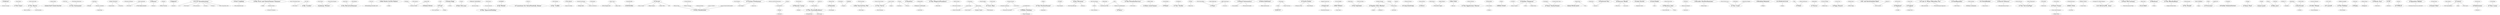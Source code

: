 strict graph "" {
	1003	 [fontsize=25,
		height=0.3888888888888889,
		label="b'Infernal'",
		level=2,
		played=1342071.0,
		pos="-14603.98,7277.03",
		weight=147992,
		width=1.1666666666666667];
	910	 [fontsize=15,
		height=0.2361111111111111,
		label="b'Groove Coverage'",
		level=4,
		played=3840022.0,
		pos="-19086.09,10608.86",
		weight=249442,
		width=1.6111111111111112];
	1003 -- 910	 [weight=1.0];
	1012	 [fontsize=15,
		height=0.2361111111111111,
		label="b'Isaac Hayes'",
		level=4,
		played=1547162.0,
		pos="-6359.26,33470.79",
		weight=272216,
		width=1.125];
	2200	 [fontsize=25,
		height=0.3888888888888889,
		label="b\"The O'Jays\"",
		level=2,
		played=653810.0,
		pos="-7789.69,38282.42",
		weight=143905,
		width=1.75];
	1012 -- 2200	 [weight=1.0];
	2144	 [fontsize=15,
		height=0.2361111111111111,
		label="b'The Get\\nUp Kids'",
		level=4,
		played=7138770.0,
		pos="-14395.86,-17544.58",
		weight=281990,
		width=1.625];
	2050	 [fontsize=30,
		height=0.4722222222222222,
		label="b'The Ataris'",
		level=1,
		played=7585380.0,
		pos="-15724.21,-14031.52",
		weight=402386,
		width=1.9027777777777777];
	2144 -- 2050	 [weight=1.0];
	1124	 [fontsize=15,
		height=0.2361111111111111,
		label="b'Joshua Radin'",
		level=4,
		played=5373665.0,
		pos="-18885.80,36191.18",
		weight=254988,
		width=1.25];
	1117	 [fontsize=25,
		height=0.3888888888888889,
		label="b'Jos\xc3\xa9 Gonz\xc3\xa1lez'",
		level=2,
		played=13893748.0,
		pos="25101.63,14926.32",
		weight=545027,
		width=2.3055555555555554];
	1124 -- 1117	 [weight=1.0];
	2283	 [fontsize=15,
		height=0.2361111111111111,
		label="b'The View'",
		level=4,
		played=3862450.0,
		pos="-15355.28,29618.54",
		weight=281743,
		width=0.8472222222222222];
	2052	 [fontsize=30,
		height=0.4722222222222222,
		label="b'The Automatic'",
		level=1,
		played=2923669.0,
		pos="-14874.18,45403.28",
		weight=247640,
		width=2.6944444444444446];
	2283 -- 2052	 [weight=1.0];
	1147	 [fontsize=15,
		height=0.2361111111111111,
		label="b'Kaki King'",
		level=4,
		played=2628605.0,
		pos="19467.53,-16773.39",
		weight=105886,
		width=0.8611111111111112];
	1432	 [fontsize=20,
		height=0.3194444444444444,
		label="b'Mirah'",
		level=3,
		played=6715136.0,
		pos="-16839.17,37237.32",
		weight=308944,
		width=0.7083333333333334];
	1147 -- 1432	 [weight=1.0];
	1750	 [fontsize=15,
		height=0.2361111111111111,
		label="b'Rodrigo y\\nGabriela'",
		level=4,
		played=2357833.0,
		pos="14247.39,8792.93",
		weight=133313,
		width=1.8194444444444444];
	1147 -- 1750	 [weight=1.0];
	69	 [fontsize=20,
		height=0.3194444444444444,
		label="b'Alexi Murdoch'",
		level=3,
		played=1701522.0,
		pos="-7848.68,43500.34",
		weight=180196,
		width=1.7638888888888888];
	1119	 [fontsize=15,
		height=0.2361111111111111,
		label="b'Joseph Arthur'",
		level=4,
		played=2779349.0,
		pos="-10818.54,40475.61",
		weight=257913,
		width=1.2638888888888888];
	69 -- 1119	 [weight=1.0];
	486	 [fontsize=15,
		height=0.2361111111111111,
		label="b'Colin Hay'",
		level=4,
		played=2724866.0,
		pos="-7967.88,44792.57",
		weight=264563,
		width=0.8888888888888888];
	69 -- 486	 [weight=1.0];
	813	 [fontsize=15,
		height=0.2361111111111111,
		label="b'Fountains of\\nWayne'",
		level=4,
		played=3992689.0,
		pos="4458.84,42144.80",
		weight=260486,
		width=1.9305555555555556];
	2214	 [fontsize=15,
		height=0.2361111111111111,
		label="b'The Posies'",
		level=4,
		played=831095.0,
		pos="4169.35,42836.07",
		weight=116083,
		width=1.0277777777777777];
	813 -- 2214	 [weight=1.0];
	1169	 [fontsize=30,
		height=0.4722222222222222,
		label="b'Keane'",
		level=1,
		played=25603025.0,
		pos="-4473.56,-4440.67",
		weight=1088831,
		width=1.2083333333333333];
	715	 [fontsize=15,
		height=0.2361111111111111,
		label="b'Embrace'",
		level=4,
		played=3009642.0,
		pos="-16437.74,42230.32",
		weight=296064,
		width=0.8194444444444444];
	1169 -- 715	 [weight=1.0];
	1426	 [fontsize=15,
		height=0.2361111111111111,
		label="b'Ministry'",
		level=4,
		played=5165925.0,
		pos="3226.80,4620.25",
		weight=252802,
		width=0.7083333333333334];
	776	 [fontsize=20,
		height=0.3194444444444444,
		label="b'Fear Factory'",
		level=3,
		played=9239296.0,
		pos="3292.61,4359.91",
		weight=307880,
		width=1.5833333333333333];
	1426 -- 776	 [weight=1.0];
	144	 [fontsize=25,
		height=0.3888888888888889,
		label="b'Apparat'",
		level=2,
		played=3757399.0,
		pos="26230.27,-1729.29",
		weight=158464,
		width=1.2222222222222223];
	187	 [fontsize=15,
		height=0.2361111111111111,
		label="b'Autechre'",
		level=4,
		played=6291897.0,
		pos="26164.48,-1193.65",
		weight=269071,
		width=0.8194444444444444];
	144 -- 187	 [weight=1.0];
	1237	 [fontsize=30,
		height=0.4722222222222222,
		label="b'LCD Soundsystem'",
		level=1,
		played=11303797.0,
		pos="11926.21,23978.75",
		weight=622881,
		width=3.486111111111111];
	6	 [fontsize=15,
		height=0.2361111111111111,
		label="b'!!!'",
		level=4,
		played=4573507.0,
		pos="16701.11,28632.08",
		weight=291033,
		width=0.16666666666666666];
	1237 -- 6	 [weight=1.0];
	2216	 [fontsize=15,
		height=0.2361111111111111,
		label="b'The Presets'",
		level=4,
		played=4548277.0,
		pos="12907.90,26257.12",
		weight=259093,
		width=1.1111111111111112];
	1237 -- 2216	 [weight=1.0];
	2053	 [fontsize=15,
		height=0.2361111111111111,
		label="b'The Avalanches'",
		level=4,
		played=3985759.0,
		pos="5298.07,21106.69",
		weight=239969,
		width=1.4583333333333333];
	1237 -- 2053	 [weight=1.0];
	1913	 [fontsize=15,
		height=0.2361111111111111,
		label="b'Soulwax'",
		level=4,
		played=3730659.0,
		pos="10994.05,23611.10",
		weight=264237,
		width=0.7777777777777778];
	1237 -- 1913	 [weight=1.0];
	1698	 [fontsize=15,
		height=0.2361111111111111,
		label="b'Ratatat'",
		level=4,
		played=12112096.0,
		pos="9043.21,22247.77",
		weight=249946,
		width=0.6666666666666666];
	1237 -- 1698	 [weight=1.0];
	1519	 [fontsize=15,
		height=0.2361111111111111,
		label="b'New Young\\nPony Club'",
		level=4,
		played=3668651.0,
		pos="7275.63,20932.47",
		weight=288467,
		width=2.1527777777777777];
	1237 -- 1519	 [weight=1.0];
	1910	 [fontsize=25,
		height=0.3888888888888889,
		label="b'Soul Coughing'",
		level=2,
		played=2007567.0,
		pos="7332.03,-12826.90",
		weight=159918,
		width=2.2916666666666665];
	2297	 [fontsize=15,
		height=0.2361111111111111,
		label="b'They Might\\nBe Giants'",
		level=4,
		played=10822271.0,
		pos="18801.49,-12413.89",
		weight=287375,
		width=2.0833333333333335];
	1910 -- 2297	 [weight=1.0];
	1383	 [fontsize=30,
		height=0.4722222222222222,
		label="b'Me First and the\\nGimme Gimmes'",
		level=1,
		played=5712365.0,
		pos="18216.34,-26815.61",
		weight=228395,
		width=6.375];
	1479	 [fontsize=15,
		height=0.2361111111111111,
		label="b'MxPx'",
		level=4,
		played=5860046.0,
		pos="-22238.60,-14084.02",
		weight=284328,
		width=0.5138888888888888];
	1383 -- 1479	 [weight=1.0];
	1722	 [fontsize=15,
		height=0.2361111111111111,
		label="b'Richard Cheese'",
		level=4,
		played=5310314.0,
		pos="17606.77,-26851.21",
		weight=214574,
		width=1.4722222222222223];
	1383 -- 1722	 [weight=1.0];
	1881	 [fontsize=15,
		height=0.2361111111111111,
		label="b'Sly & The\\nFamily Stone'",
		level=4,
		played=2770050.0,
		pos="-2974.78,35009.98",
		weight=290958,
		width=2.236111111111111];
	2190	 [fontsize=15,
		height=0.2361111111111111,
		label="b'The Meters'",
		level=4,
		played=1061146.0,
		pos="27353.02,-9912.61",
		weight=102157,
		width=1.0416666666666667];
	1881 -- 2190	 [weight=1.0];
	854	 [fontsize=15,
		height=0.2361111111111111,
		label="b'Gary Moore'",
		level=4,
		played=2816814.0,
		pos="38665.93,3253.79",
		weight=264699,
		width=1.0833333333333333];
	1104	 [fontsize=30,
		height=0.4722222222222222,
		label="b'Johnny Winter'",
		level=1,
		played=963992.0,
		pos="31696.74,-4958.82",
		weight=131056,
		width=2.6666666666666665];
	854 -- 1104	 [weight=1.0];
	194	 [fontsize=15,
		height=0.2361111111111111,
		label="b'Azure Ray'",
		level=4,
		played=4215008.0,
		pos="-13009.72,-23351.32",
		weight=247441,
		width=0.9583333333333334];
	186	 [fontsize=30,
		height=0.4722222222222222,
		label="b'Au Revoir\\nSimone'",
		level=1,
		played=3109331.0,
		pos="3079.57,45220.22",
		weight=192139,
		width=3.5972222222222223];
	194 -- 186	 [weight=1.0];
	919	 [fontsize=15,
		height=0.2361111111111111,
		label="b'Gus Gus'",
		level=4,
		played=1946834.0,
		pos="18075.59,-2513.17",
		weight=250162,
		width=0.8194444444444444];
	759	 [fontsize=20,
		height=0.3194444444444444,
		label="b'Everything but\\nthe Girl'",
		level=3,
		played=4469673.0,
		pos="18956.18,-15477.19",
		weight=444195,
		width=2.9027777777777777];
	919 -- 759	 [weight=1.0];
	2549	 [fontsize=25,
		height=0.3888888888888889,
		label="b'Bob Marley &\\nThe Wailers'",
		level=2,
		played=17213249.0,
		pos="-22574.13,16616.48",
		weight=633076,
		width=4.236111111111111];
	2587	 [fontsize=15,
		height=0.2361111111111111,
		label="b'UB40'",
		level=4,
		played=2773213.0,
		pos="-26127.01,16707.63",
		weight=288865,
		width=0.5138888888888888];
	2549 -- 2587	 [weight=1.0];
	2573	 [fontsize=15,
		height=0.2361111111111111,
		label="b'Madness'",
		level=4,
		played=3823985.0,
		pos="-13113.88,46498.25",
		weight=296853,
		width=0.8333333333333334];
	2560	 [fontsize=15,
		height=0.2361111111111111,
		label="b'Desmond Dekker'",
		level=4,
		played=1268899.0,
		pos="-14278.28,-20318.91",
		weight=146902,
		width=1.5833333333333333];
	2573 -- 2560	 [weight=1.0];
	482	 [fontsize=15,
		height=0.2361111111111111,
		label="b'Cold'",
		level=4,
		played=4750408.0,
		pos="2496.11,-17286.37",
		weight=240430,
		width=0.4305555555555556];
	831	 [fontsize=30,
		height=0.4722222222222222,
		label="b'Fuel'",
		level=1,
		played=4350176.0,
		pos="-2263.69,13077.64",
		weight=373212,
		width=0.8194444444444444];
	482 -- 831	 [weight=1.0];
	1890	 [fontsize=25,
		height=0.3888888888888889,
		label="b'Snoop Dogg'",
		level=2,
		played=10745966.0,
		pos="-10170.08,1588.38",
		weight=617991,
		width=1.9444444444444444];
	1549	 [fontsize=15,
		height=0.2361111111111111,
		label="b'N.W.A'",
		level=4,
		played=2799766.0,
		pos="-9255.23,-3476.16",
		weight=243288,
		width=0.5833333333333334];
	1890 -- 1549	 [weight=1.0];
	416	 [fontsize=15,
		height=0.2361111111111111,
		label="b'Cassie'",
		level=4,
		played=2594910.0,
		pos="-28720.03,19577.48",
		weight=251617,
		width=0.625];
	1157	 [fontsize=30,
		height=0.4722222222222222,
		label="b'Kat DeLuna'",
		level=1,
		played=1221421.0,
		pos="-8617.26,25711.35",
		weight=121602,
		width=2.2083333333333335];
	416 -- 1157	 [weight=1.0];
	946	 [fontsize=20,
		height=0.3194444444444444,
		label="b'Heaven Shall\\nBurn'",
		level=3,
		played=6148143.0,
		pos="-2770.18,8560.15",
		weight=110961,
		width=2.4722222222222223];
	167	 [fontsize=15,
		height=0.2361111111111111,
		label="b'As I\\nLay Dying'",
		level=4,
		played=15887338.0,
		pos="-1938.17,942.35",
		weight=276169,
		width=1.4305555555555556];
	946 -- 167	 [weight=1.0];
	2135	 [fontsize=15,
		height=0.2361111111111111,
		label="b'The Format'",
		level=4,
		played=8648534.0,
		pos="-10548.54,-19001.44",
		weight=271998,
		width=1.0555555555555556];
	478	 [fontsize=15,
		height=0.2361111111111111,
		label="b'Coconut Records'",
		level=4,
		played=2447319.0,
		pos="7619.99,34791.25",
		weight=115035,
		width=1.5833333333333333];
	2135 -- 478	 [weight=1.0];
	1468	 [fontsize=15,
		height=0.2361111111111111,
		label="b'MSTRKRFT'",
		level=4,
		played=3672060.0,
		pos="13141.39,31163.59",
		weight=259367,
		width=1.125];
	632	 [fontsize=30,
		height=0.4722222222222222,
		label="b'DJ Mehdi'",
		level=1,
		played=1004857.0,
		pos="27387.59,2931.86",
		weight=114930,
		width=1.7638888888888888];
	1468 -- 632	 [weight=1.0];
	2467	 [fontsize=15,
		height=0.2361111111111111,
		label="b'Xiu Xiu'",
		level=4,
		played=5322291.0,
		pos="12294.24,17891.71",
		weight=244767,
		width=0.6527777777777778];
	414	 [fontsize=30,
		height=0.4722222222222222,
		label="b'Casiotone for the\\nPainfully Alone'",
		level=1,
		played=2792342.0,
		pos="16144.45,19946.72",
		weight=110591,
		width=6.277777777777778];
	2467 -- 414	 [weight=1.0];
	2293	 [fontsize=15,
		height=0.2361111111111111,
		label="b'The Wombats'",
		level=4,
		played=6470982.0,
		pos="-12995.32,28182.21",
		weight=261401,
		width=1.2777777777777777];
	55	 [fontsize=30,
		height=0.4722222222222222,
		label="b'Air Traffic'",
		level=1,
		played=2410727.0,
		pos="-17667.97,46823.20",
		weight=200502,
		width=1.7916666666666667];
	2293 -- 55	 [weight=1.0];
	2044	 [fontsize=20,
		height=0.3194444444444444,
		label="b'The Almost'",
		level=3,
		played=2560203.0,
		pos="-13185.34,-16441.94",
		weight=103130,
		width=1.4166666666666667];
	156	 [fontsize=15,
		height=0.2361111111111111,
		label="b'Armor for\\nSleep'",
		level=4,
		played=7533952.0,
		pos="-8595.92,-15983.94",
		weight=281710,
		width=1.5416666666666667];
	2044 -- 156	 [weight=1.0];
	843	 [fontsize=15,
		height=0.2361111111111111,
		label="b'Gabriel &\\nDresden'",
		level=4,
		played=916016.0,
		pos="-23107.79,-1218.76",
		weight=105664,
		width=1.7916666666666667];
	573	 [fontsize=20,
		height=0.3194444444444444,
		label="b'Deep Dish'",
		level=3,
		played=2271362.0,
		pos="-23438.67,-1588.63",
		weight=275645,
		width=1.3055555555555556];
	843 -- 573	 [weight=1.0];
	155	 [fontsize=15,
		height=0.2361111111111111,
		label="b'Armin van\\nBuuren'",
		level=4,
		played=5470886.0,
		pos="-18115.54,-153.24",
		weight=272579,
		width=1.75];
	843 -- 155	 [weight=1.0];
	1625	 [fontsize=15,
		height=0.2361111111111111,
		label="b'Perry Como'",
		level=4,
		played=733498.0,
		pos="-26049.51,1152.41",
		weight=156087,
		width=1.0972222222222223];
	1500	 [fontsize=20,
		height=0.3194444444444444,
		label="b'Nat King\\nCole'",
		level=3,
		played=3875279.0,
		pos="-24560.62,-1264.95",
		weight=458108,
		width=1.875];
	1625 -- 1500	 [weight=1.0];
	270	 [fontsize=15,
		height=0.2361111111111111,
		label="b'Bing Crosby'",
		level=4,
		played=1567147.0,
		pos="-25486.60,-2157.09",
		weight=238683,
		width=1.1111111111111112];
	1625 -- 270	 [weight=1.0];
	661	 [fontsize=15,
		height=0.2361111111111111,
		label="b'Dr. John'",
		level=4,
		played=737441.0,
		pos="27385.07,-8354.20",
		weight=104737,
		width=0.7638888888888888];
	661 -- 2190	 [weight=1.0];
	1774	 [fontsize=30,
		height=0.4722222222222222,
		label="b'Ry Cooder'",
		level=1,
		played=1300561.0,
		pos="26863.24,-8750.05",
		weight=143658,
		width=2.0];
	661 -- 1774	 [weight=1.0];
	886	 [fontsize=15,
		height=0.2361111111111111,
		label="b'Gogol Bordello'",
		level=4,
		played=8023006.0,
		pos="1375.89,40742.74",
		weight=271704,
		width=1.3472222222222223];
	599	 [fontsize=25,
		height=0.3888888888888889,
		label="b'DeVotchKa'",
		level=2,
		played=3654284.0,
		pos="1417.05,41150.45",
		weight=163024,
		width=1.7638888888888888];
	886 -- 599	 [weight=1.0];
	442	 [fontsize=25,
		height=0.3888888888888889,
		label="b'Chicane'",
		level=2,
		played=3721047.0,
		pos="-22088.21,-3369.63",
		weight=332065,
		width=1.2777777777777777];
	783	 [fontsize=15,
		height=0.2361111111111111,
		label="b'Ferry Corsten'",
		level=4,
		played=3107844.0,
		pos="-15662.07,8089.27",
		weight=272258,
		width=1.25];
	442 -- 783	 [weight=1.0];
	284	 [fontsize=15,
		height=0.2361111111111111,
		label="b'Blank &\\nJones'",
		level=4,
		played=2777328.0,
		pos="-17362.25,8349.55",
		weight=262004,
		width=1.4166666666666667];
	442 -- 284	 [weight=1.0];
	1741	 [fontsize=15,
		height=0.2361111111111111,
		label="b'Robert Miles'",
		level=4,
		played=2198551.0,
		pos="-17196.45,9738.80",
		weight=266857,
		width=1.1527777777777777];
	442 -- 1741	 [weight=1.0];
	366	 [fontsize=15,
		height=0.2361111111111111,
		label="b'BT'",
		level=4,
		played=3606290.0,
		pos="-19917.00,-1813.35",
		weight=277601,
		width=0.2638888888888889];
	442 -- 366	 [weight=1.0];
	2500	 [fontsize=15,
		height=0.2361111111111111,
		label="b'Edvard Grieg'",
		level=4,
		played=1730386.0,
		pos="29998.82,-12312.13",
		weight=250961,
		width=1.2083333333333333];
	2502	 [fontsize=25,
		height=0.3888888888888889,
		label="b'Felix Mendelssohn'",
		level=2,
		played=1302263.0,
		pos="27529.55,-13546.69",
		weight=234010,
		width=2.9027777777777777];
	2500 -- 2502	 [weight=1.0];
	2362	 [fontsize=30,
		height=0.4722222222222222,
		label="b'Tristan Prettyman'",
		level=1,
		played=1504593.0,
		pos="-14202.50,-31517.19",
		weight=153970,
		width=3.2916666666666665];
	2288	 [fontsize=15,
		height=0.2361111111111111,
		label="b'The Weepies'",
		level=4,
		played=3994509.0,
		pos="-17951.41,36354.23",
		weight=220100,
		width=1.2083333333333333];
	2362 -- 2288	 [weight=1.0];
	104	 [fontsize=15,
		height=0.2361111111111111,
		label="b'Amos Lee'",
		level=4,
		played=3590408.0,
		pos="-22238.02,31985.87",
		weight=276612,
		width=0.9305555555555556];
	2362 -- 104	 [weight=1.0];
	2019	 [fontsize=15,
		height=0.2361111111111111,
		label="b'Ted Leo and\\nThe Pharmacists'",
		level=4,
		played=5839378.0,
		pos="13339.58,40163.34",
		weight=277046,
		width=2.8194444444444446];
	1677	 [fontsize=15,
		height=0.2361111111111111,
		label="b'Q and\\nNot U'",
		level=4,
		played=2286159.0,
		pos="16891.03,38118.37",
		weight=112957,
		width=1.25];
	2019 -- 1677	 [weight=1.0];
	2341	 [fontsize=15,
		height=0.2361111111111111,
		label="b'Toni Braxton'",
		level=4,
		played=2100406.0,
		pos="-17144.04,24213.41",
		weight=289811,
		width=1.1388888888888888];
	1340	 [fontsize=30,
		height=0.4722222222222222,
		label="b'Mariah Carey'",
		level=1,
		played=14393163.0,
		pos="-9913.66,24711.82",
		weight=720333,
		width=2.513888888888889];
	2341 -- 1340	 [weight=1.0];
	785	 [fontsize=15,
		height=0.2361111111111111,
		label="b'Fila Brazillia'",
		level=4,
		played=2245111.0,
		pos="30122.42,16803.36",
		weight=250091,
		width=1.0972222222222223];
	558	 [fontsize=15,
		height=0.2361111111111111,
		label="b'David Holmes'",
		level=4,
		played=1817500.0,
		pos="27405.64,16327.39",
		weight=148816,
		width=1.2777777777777777];
	785 -- 558	 [weight=1.0];
	325	 [fontsize=15,
		height=0.2361111111111111,
		label="b'Bonnie Tyler'",
		level=4,
		played=1825660.0,
		pos="-45136.18,24366.85",
		weight=295469,
		width=1.1388888888888888];
	1763	 [fontsize=30,
		height=0.4722222222222222,
		label="b'Roxette'",
		level=1,
		played=6849316.0,
		pos="-35597.12,15051.51",
		weight=461144,
		width=1.4444444444444444];
	325 -- 1763	 [weight=1.0];
	1185	 [fontsize=15,
		height=0.2361111111111111,
		label="b'Kid Loco'",
		level=4,
		played=2042365.0,
		pos="30481.90,10003.48",
		weight=244053,
		width=0.8055555555555556];
	1185 -- 558	 [weight=1.0];
	1829	 [fontsize=15,
		height=0.2361111111111111,
		label="b'Sevendust'",
		level=4,
		played=4992881.0,
		pos="-3051.59,-25738.16",
		weight=253569,
		width=0.9722222222222222];
	2011	 [fontsize=15,
		height=0.2361111111111111,
		label="b'Taproot'",
		level=4,
		played=3068334.0,
		pos="-1006.88,-21362.26",
		weight=212719,
		width=0.6805555555555556];
	1829 -- 2011	 [weight=1.0];
	2185	 [fontsize=15,
		height=0.2361111111111111,
		label="b'The Maccabees'",
		level=4,
		played=3927204.0,
		pos="16972.06,23296.35",
		weight=244409,
		width=1.4583333333333333];
	254	 [fontsize=30,
		height=0.4722222222222222,
		label="b'Be Your\\nOwn Pet'",
		level=1,
		played=3620147.0,
		pos="10739.25,32473.30",
		weight=177691,
		width=3.4583333333333335];
	2185 -- 254	 [weight=1.0];
	1044	 [fontsize=15,
		height=0.2361111111111111,
		label="b'Jarvis Cocker'",
		level=4,
		played=1272939.0,
		pos="-13896.48,54726.46",
		weight=102396,
		width=1.2361111111111112];
	2281	 [fontsize=30,
		height=0.4722222222222222,
		label="b'The Verve'",
		level=1,
		played=12105996.0,
		pos="45496.31,9076.47",
		weight=923596,
		width=1.9305555555555556];
	1044 -- 2281	 [weight=1.0];
	1027	 [fontsize=15,
		height=0.2361111111111111,
		label="b'James'",
		level=4,
		played=3403111.0,
		pos="-28211.49,-2604.63",
		weight=246690,
		width=0.6111111111111112];
	1044 -- 1027	 [weight=1.0];
	2318	 [fontsize=15,
		height=0.2361111111111111,
		label="b'Tiamat'",
		level=4,
		played=5180910.0,
		pos="37782.59,-15936.96",
		weight=159323,
		width=0.625];
	109	 [fontsize=15,
		height=0.2361111111111111,
		label="b'Anathema'",
		level=4,
		played=14105308.0,
		pos="33482.79,-21154.71",
		weight=257668,
		width=0.9444444444444444];
	2318 -- 109	 [weight=1.0];
	2235	 [fontsize=15,
		height=0.2361111111111111,
		label="b'Therion'",
		level=4,
		played=9799223.0,
		pos="34181.81,-15541.11",
		weight=218688,
		width=0.6944444444444444];
	2318 -- 2235	 [weight=1.0];
	929	 [fontsize=15,
		height=0.2361111111111111,
		label="b'HammerFall'",
		level=4,
		played=9597219.0,
		pos="36180.42,2868.02",
		weight=261582,
		width=1.1111111111111112];
	589	 [fontsize=20,
		height=0.3194444444444444,
		label="b'Demons &\\nWizards'",
		level=3,
		played=3088530.0,
		pos="35161.87,4276.09",
		weight=146421,
		width=2.5416666666666665];
	929 -- 589	 [weight=1.0];
	2208	 [fontsize=15,
		height=0.2361111111111111,
		label="b'The Pigeon\\nDetectives'",
		level=4,
		played=4630695.0,
		pos="-20877.02,43937.33",
		weight=286797,
		width=2.1666666666666665];
	2208 -- 2052	 [weight=1.0];
	2186	 [fontsize=30,
		height=0.4722222222222222,
		label="b'The Magic\\nNumbers'",
		level=1,
		played=4149754.0,
		pos="-13998.85,40100.61",
		weight=311402,
		width=3.986111111111111];
	277	 [fontsize=15,
		height=0.2361111111111111,
		label="b'Black Kids'",
		level=4,
		played=3388651.0,
		pos="7318.05,27120.12",
		weight=255363,
		width=0.9583333333333334];
	2186 -- 277	 [weight=1.0];
	928	 [fontsize=15,
		height=0.2361111111111111,
		label="b'Hall &\\nOates'",
		level=4,
		played=2155829.0,
		pos="-24150.65,5925.04",
		weight=256640,
		width=1.2638888888888888];
	2211	 [fontsize=15,
		height=0.2361111111111111,
		label="b'The Pointer\\nSisters'",
		level=4,
		played=860213.0,
		pos="-36987.96,1456.11",
		weight=192510,
		width=1.8472222222222223];
	928 -- 2211	 [weight=1.0];
	1346	 [fontsize=15,
		height=0.2361111111111111,
		label="b'Mark Knopfler'",
		level=4,
		played=3966339.0,
		pos="-28866.21,4714.22",
		weight=258526,
		width=1.2777777777777777];
	455	 [fontsize=30,
		height=0.4722222222222222,
		label="b'Chris Rea'",
		level=1,
		played=2126234.0,
		pos="-22951.78,2894.63",
		weight=230694,
		width=1.8611111111111112];
	1346 -- 455	 [weight=1.0];
	2398	 [fontsize=15,
		height=0.2361111111111111,
		label="b'Vanessa Paradis'",
		level=4,
		played=1027164.0,
		pos="6946.46,-11049.15",
		weight=113609,
		width=1.5277777777777777];
	432	 [fontsize=15,
		height=0.2361111111111111,
		label="b'Charlotte Gainsbourg'",
		level=4,
		played=2130530.0,
		pos="5111.57,-8923.82",
		weight=161105,
		width=1.9444444444444444];
	2398 -- 432	 [weight=1.0];
	404	 [fontsize=15,
		height=0.2361111111111111,
		label="b'Carla Bruni'",
		level=4,
		played=4402035.0,
		pos="5950.78,-8590.04",
		weight=241038,
		width=1.0277777777777777];
	2398 -- 404	 [weight=1.0];
	693	 [fontsize=15,
		height=0.2361111111111111,
		label="b'Eisley'",
		level=4,
		played=6145571.0,
		pos="-12205.53,-22701.17",
		weight=244923,
		width=0.5555555555555556];
	2161	 [fontsize=30,
		height=0.4722222222222222,
		label="b'The Hush\\nSound'",
		level=1,
		played=7698449.0,
		pos="-12933.44,-9101.56",
		weight=139773,
		width=3.361111111111111];
	693 -- 2161	 [weight=1.0];
	1283	 [fontsize=20,
		height=0.3194444444444444,
		label="b'Lloyd'",
		level=3,
		played=1343221.0,
		pos="-12435.76,15962.97",
		weight=127864,
		width=0.6666666666666666];
	1815	 [fontsize=15,
		height=0.2361111111111111,
		label="b'Sean Kingston'",
		level=4,
		played=2764488.0,
		pos="-13964.41,17406.48",
		weight=289357,
		width=1.3333333333333333];
	1283 -- 1815	 [weight=1.0];
	2498	 [fontsize=15,
		height=0.2361111111111111,
		label="b'Claude Debussy'",
		level=4,
		played=2608875.0,
		pos="31535.38,-11618.89",
		weight=283295,
		width=1.5];
	2535	 [fontsize=15,
		height=0.2361111111111111,
		label="b'Robert Schumann'",
		level=4,
		played=751475.0,
		pos="29760.27,-15072.84",
		weight=147724,
		width=1.6527777777777777];
	2498 -- 2535	 [weight=1.0];
	1127	 [fontsize=30,
		height=0.4722222222222222,
		label="b'Joy Division'",
		level=1,
		played=25197254.0,
		pos="-39842.28,-8403.42",
		weight=764356,
		width=2.236111111111111];
	1840	 [fontsize=15,
		height=0.2361111111111111,
		label="b'She Wants\\nRevenge'",
		level=4,
		played=6227004.0,
		pos="13862.07,33290.08",
		weight=257284,
		width=1.9861111111111112];
	1127 -- 1840	 [weight=1.0];
	216	 [fontsize=15,
		height=0.2361111111111111,
		label="b'Bauhaus'",
		level=4,
		played=5045001.0,
		pos="-36343.83,-10000.33",
		weight=251617,
		width=0.8194444444444444];
	1127 -- 216	 [weight=1.0];
	606	 [fontsize=15,
		height=0.2361111111111111,
		label="b'Die Toten\\nHosen'",
		level=4,
		played=10465982.0,
		pos="-490.78,-3898.32",
		weight=208857,
		width=1.625];
	2459	 [fontsize=15,
		height=0.2361111111111111,
		label="b'WIZO'",
		level=4,
		played=2703924.0,
		pos="-1783.82,24639.65",
		weight=106392,
		width=0.5416666666666666];
	606 -- 2459	 [weight=1.0];
	1928	 [fontsize=15,
		height=0.2361111111111111,
		label="b'Sportfreunde Stiller'",
		level=4,
		played=3686500.0,
		pos="-4010.16,24420.33",
		weight=175936,
		width=1.75];
	606 -- 1928	 [weight=1.0];
	2215	 [fontsize=30,
		height=0.4722222222222222,
		label="b'The Postal\\nService'",
		level=1,
		played=27843169.0,
		pos="22339.79,32259.10",
		weight=968206,
		width=3.736111111111111];
	2199	 [fontsize=15,
		height=0.2361111111111111,
		label="b'The Notwist'",
		level=4,
		played=6008948.0,
		pos="10457.81,15143.67",
		weight=292266,
		width=1.0833333333333333];
	2215 -- 2199	 [weight=1.0];
	2148	 [fontsize=15,
		height=0.2361111111111111,
		label="b'The Gossip'",
		level=4,
		played=4039365.0,
		pos="21507.48,26517.83",
		weight=284982,
		width=1.0555555555555556];
	254 -- 2148	 [weight=1.0];
	682	 [fontsize=15,
		height=0.2361111111111111,
		label="b'Eddie Vedder'",
		level=4,
		played=5984990.0,
		pos="-210.44,-29834.17",
		weight=244381,
		width=1.2361111111111112];
	74	 [fontsize=30,
		height=0.4722222222222222,
		label="b'Alice in\\nChains'",
		level=1,
		played=18477332.0,
		pos="749.56,-28967.55",
		weight=629040,
		width=3.0];
	682 -- 74	 [weight=1.0];
	1267	 [fontsize=15,
		height=0.2361111111111111,
		label="b'Lionel Richie'",
		level=4,
		played=2135115.0,
		pos="-22848.15,4614.53",
		weight=291554,
		width=1.1666666666666667];
	2440	 [fontsize=25,
		height=0.3888888888888889,
		label="b'Wham!'",
		level=2,
		played=1877620.0,
		pos="-30705.66,-2405.22",
		weight=326565,
		width=1.1111111111111112];
	1267 -- 2440	 [weight=1.0];
	914	 [fontsize=15,
		height=0.2361111111111111,
		label="b'Guillemots'",
		level=4,
		played=3375693.0,
		pos="-15751.46,42183.06",
		weight=250487,
		width=0.9722222222222222];
	2270	 [fontsize=30,
		height=0.4722222222222222,
		label="b'The Thrills'",
		level=1,
		played=2914176.0,
		pos="-16666.50,41146.67",
		weight=278211,
		width=1.9583333333333333];
	914 -- 2270	 [weight=1.0];
	2342	 [fontsize=20,
		height=0.3194444444444444,
		label="b'Tonic'",
		level=3,
		played=1504246.0,
		pos="9178.70,-14185.13",
		weight=204494,
		width=0.6805555555555556];
	1717	 [fontsize=15,
		height=0.2361111111111111,
		label="b'Remy Zero'",
		level=4,
		played=2211771.0,
		pos="6910.36,10767.71",
		weight=272923,
		width=1.0138888888888888];
	2342 -- 1717	 [weight=1.0];
	1718	 [fontsize=15,
		height=0.2361111111111111,
		label="b'REO Speedwagon'",
		level=4,
		played=1432935.0,
		pos="46650.93,-7970.52",
		weight=213533,
		width=1.6944444444444444];
	1972	 [fontsize=30,
		height=0.4722222222222222,
		label="b'Styx'",
		level=1,
		played=3213290.0,
		pos="44628.70,-5508.24",
		weight=338729,
		width=0.8194444444444444];
	1718 -- 1972	 [weight=1.0];
	1991	 [fontsize=15,
		height=0.2361111111111111,
		label="b'Survivor'",
		level=4,
		played=1582123.0,
		pos="44384.43,-2543.81",
		weight=271744,
		width=0.75];
	1718 -- 1991	 [weight=1.0];
	1955	 [fontsize=15,
		height=0.2361111111111111,
		label="b'Stevie Ray\\nVaughan'",
		level=4,
		played=3000392.0,
		pos="33925.63,-5957.72",
		weight=291941,
		width=1.9583333333333333];
	1955 -- 1104	 [weight=1.0];
	942	 [fontsize=30,
		height=0.4722222222222222,
		label="b'Head Automatica'",
		level=1,
		played=5259378.0,
		pos="-14065.16,-10767.31",
		weight=247822,
		width=3.2083333333333335];
	1802	 [fontsize=15,
		height=0.2361111111111111,
		label="b'Say Anything'",
		level=4,
		played=13475730.0,
		pos="-16926.99,-10477.73",
		weight=294324,
		width=1.1944444444444444];
	942 -- 1802	 [weight=1.0];
	2124	 [fontsize=15,
		height=0.2361111111111111,
		label="b'The Early\\nNovember'",
		level=4,
		played=6581796.0,
		pos="-6948.10,-15211.59",
		weight=238246,
		width=1.9861111111111112];
	942 -- 2124	 [weight=1.0];
	1458	 [fontsize=25,
		height=0.3888888888888889,
		label="b'Mot\xc3\xb6rhead'",
		level=2,
		played=13705752.0,
		pos="35993.41,-2642.24",
		weight=536711,
		width=1.6666666666666667];
	278	 [fontsize=15,
		height=0.2361111111111111,
		label="b'Black Label\\nSociety'",
		level=4,
		played=7305538.0,
		pos="43364.21,1848.87",
		weight=240041,
		width=1.8888888888888888];
	1458 -- 278	 [weight=1.0];
	825	 [fontsize=15,
		height=0.2361111111111111,
		label="b'Freezepop'",
		level=4,
		played=2724324.0,
		pos="25350.92,31357.75",
		weight=143924,
		width=0.9861111111111112];
	470	 [fontsize=15,
		height=0.2361111111111111,
		label="b'Client'",
		level=4,
		played=1543724.0,
		pos="5653.83,28654.59",
		weight=140106,
		width=0.5277777777777778];
	825 -- 470	 [weight=1.0];
	1842	 [fontsize=15,
		height=0.2361111111111111,
		label="b'Shiny Toy\\nGuns'",
		level=4,
		played=6867058.0,
		pos="22849.66,30552.96",
		weight=289575,
		width=1.5416666666666667];
	825 -- 1842	 [weight=1.0];
	431	 [fontsize=25,
		height=0.3888888888888889,
		label="b'Charlie Parker'",
		level=2,
		played=2936642.0,
		pos="23110.36,25206.18",
		weight=238264,
		width=2.2222222222222223];
	2183	 [fontsize=15,
		height=0.2361111111111111,
		label="b'Thelonious Monk'",
		level=4,
		played=3220911.0,
		pos="20796.06,25089.83",
		weight=279124,
		width=1.5555555555555556];
	431 -- 2183	 [weight=1.0];
	667	 [fontsize=15,
		height=0.2361111111111111,
		label="b'Duke Ellington'",
		level=4,
		played=3122229.0,
		pos="-7205.18,32339.01",
		weight=293474,
		width=1.3194444444444444];
	431 -- 667	 [weight=1.0];
	1553	 [fontsize=15,
		height=0.2361111111111111,
		label="b'Ocean Colour\\nScene'",
		level=4,
		played=2102297.0,
		pos="-12869.00,45519.02",
		weight=238247,
		width=2.013888888888889];
	1553 -- 2281	 [weight=1.0];
	119	 [fontsize=15,
		height=0.2361111111111111,
		label="b'Angels &\\nAirwaves'",
		level=4,
		played=8517468.0,
		pos="-13415.20,-14884.94",
		weight=263925,
		width=1.8194444444444444];
	1978	 [fontsize=25,
		height=0.3888888888888889,
		label="b'Sugarcult'",
		level=2,
		played=7827749.0,
		pos="-20414.78,-26198.37",
		weight=411221,
		width=1.4722222222222223];
	119 -- 1978	 [weight=1.0];
	518	 [fontsize=15,
		height=0.2361111111111111,
		label="b'Curtis Mayfield'",
		level=4,
		played=2893349.0,
		pos="-3954.77,34499.14",
		weight=294229,
		width=1.3472222222222223];
	264	 [fontsize=25,
		height=0.3888888888888889,
		label="b'Bill Withers'",
		level=2,
		played=2528565.0,
		pos="-8228.17,38691.24",
		weight=342098,
		width=1.75];
	518 -- 264	 [weight=1.0];
	602	 [fontsize=15,
		height=0.2361111111111111,
		label="b'Diana Ross'",
		level=4,
		played=1537742.0,
		pos="-36308.16,494.10",
		weight=266181,
		width=1.0555555555555556];
	2265	 [fontsize=25,
		height=0.3888888888888889,
		label="b'The Supremes'",
		level=2,
		played=1454527.0,
		pos="-10567.85,37345.50",
		weight=222145,
		width=2.2777777777777777];
	602 -- 2265	 [weight=1.0];
	40	 [fontsize=25,
		height=0.3888888888888889,
		label="b'ADULT.'",
		level=2,
		played=1214547.0,
		pos="5877.67,29972.38",
		weight=115656,
		width=1.2361111111111112];
	470 -- 40	 [weight=1.0];
	1861	 [fontsize=15,
		height=0.2361111111111111,
		label="b'Siobhan Donaghy'",
		level=4,
		played=815245.0,
		pos="-40622.74,23921.24",
		weight=105076,
		width=1.625];
	1907	 [fontsize=30,
		height=0.4722222222222222,
		label="b'Sophie Ellis-Bextor'",
		level=1,
		played=3608375.0,
		pos="-41948.20,26157.01",
		weight=310619,
		width=3.5277777777777777];
	1861 -- 1907	 [weight=1.0];
	1477	 [fontsize=15,
		height=0.2361111111111111,
		label="b'Mutya Buena'",
		level=4,
		played=931054.0,
		pos="-31201.70,24759.08",
		weight=149083,
		width=1.2083333333333333];
	1861 -- 1477	 [weight=1.0];
	2136	 [fontsize=15,
		height=0.2361111111111111,
		label="b'The Four\\nTops'",
		level=4,
		played=1584145.0,
		pos="-11422.91,38270.19",
		weight=251714,
		width=1.4305555555555556];
	2136 -- 2265	 [weight=1.0];
	2307	 [fontsize=15,
		height=0.2361111111111111,
		label="b'Thomas Newman'",
		level=4,
		played=4729724.0,
		pos="-31448.94,-13439.34",
		weight=261511,
		width=1.6111111111111112];
	502	 [fontsize=25,
		height=0.3888888888888889,
		label="b'Craig Armstrong'",
		level=2,
		played=2534981.0,
		pos="-26367.55,-9802.20",
		weight=217536,
		width=2.5277777777777777];
	2307 -- 502	 [weight=1.0];
	409	 [fontsize=15,
		height=0.2361111111111111,
		label="b'Carpenters'",
		level=4,
		played=2695945.0,
		pos="-32153.58,4588.72",
		weight=272974,
		width=1.0138888888888888];
	1093	 [fontsize=15,
		height=0.2361111111111111,
		label="b'John Denver'",
		level=4,
		played=1668092.0,
		pos="-32348.74,5579.76",
		weight=185614,
		width=1.1666666666666667];
	409 -- 1093	 [weight=1.0];
	406	 [fontsize=15,
		height=0.2361111111111111,
		label="b'Carly Simon'",
		level=4,
		played=1263543.0,
		pos="-31508.91,3190.10",
		weight=204859,
		width=1.1111111111111112];
	409 -- 406	 [weight=1.0];
	849	 [fontsize=15,
		height=0.2361111111111111,
		label="b'Gang of\\nFour'",
		level=4,
		played=3496659.0,
		pos="23494.01,-13961.52",
		weight=276117,
		width=1.3194444444444444];
	598	 [fontsize=30,
		height=0.4722222222222222,
		label="b'Devo'",
		level=1,
		played=4259548.0,
		pos="22073.44,-14819.35",
		weight=306665,
		width=0.9861111111111112];
	849 -- 598	 [weight=1.0];
	1644	 [fontsize=15,
		height=0.2361111111111111,
		label="b'Pink Martini'",
		level=4,
		played=3441350.0,
		pos="27685.09,26433.52",
		weight=275631,
		width=1.0694444444444444];
	1546	 [fontsize=20,
		height=0.3194444444444444,
		label="b'Nouvelle Vague'",
		level=3,
		played=11556666.0,
		pos="32226.63,7152.74",
		weight=442788,
		width=1.9722222222222223];
	1644 -- 1546	 [weight=1.0];
	237	 [fontsize=25,
		height=0.3888888888888889,
		label="b'Ben Folds'",
		level=2,
		played=14044991.0,
		pos="7625.47,10026.36",
		weight=497766,
		width=1.5694444444444444];
	241	 [fontsize=15,
		height=0.2361111111111111,
		label="b'Ben Lee'",
		level=4,
		played=3298826.0,
		pos="-15605.50,35879.16",
		weight=264916,
		width=0.7638888888888888];
	237 -- 241	 [weight=1.0];
	1364	 [fontsize=15,
		height=0.2361111111111111,
		label="b'Mates of\\nState'",
		level=4,
		played=5855708.0,
		pos="6887.36,44012.80",
		weight=279900,
		width=1.4305555555555556];
	2048	 [fontsize=30,
		height=0.4722222222222222,
		label="b'The Apples\\nin Stereo'",
		level=1,
		played=4167192.0,
		pos="10844.07,37338.56",
		weight=225617,
		width=4.125];
	1364 -- 2048	 [weight=1.0];
	1576	 [fontsize=15,
		height=0.2361111111111111,
		label="b'Our Lady\\nPeace'",
		level=4,
		played=6309857.0,
		pos="14843.05,-12062.69",
		weight=290309,
		width=1.5972222222222223];
	831 -- 1576	 [weight=1.0];
	960	 [fontsize=15,
		height=0.2361111111111111,
		label="b'Hinder'",
		level=4,
		played=5159464.0,
		pos="484.90,7718.64",
		weight=283860,
		width=0.6111111111111112];
	831 -- 960	 [weight=1.0];
	1938	 [fontsize=20,
		height=0.3194444444444444,
		label="b'Starsailor'",
		level=3,
		played=4919937.0,
		pos="-11790.18,44226.37",
		weight=448604,
		width=1.1805555555555556];
	2367	 [fontsize=15,
		height=0.2361111111111111,
		label="b'Turin Brakes'",
		level=4,
		played=2415581.0,
		pos="-11264.59,40378.93",
		weight=245432,
		width=1.1527777777777777];
	1938 -- 2367	 [weight=1.0];
	803	 [fontsize=15,
		height=0.2361111111111111,
		label="b'Flunk'",
		level=4,
		played=3134433.0,
		pos="-17604.14,40645.62",
		weight=291834,
		width=0.5];
	272	 [fontsize=25,
		height=0.3888888888888889,
		label="b'Bitter:Sweet'",
		level=2,
		played=1149207.0,
		pos="13977.10,7162.30",
		weight=122634,
		width=1.875];
	803 -- 272	 [weight=1.0];
	816	 [fontsize=15,
		height=0.2361111111111111,
		label="b'Fran\xc3\xa7oise Hardy'",
		level=4,
		played=1833159.0,
		pos="1381.56,30147.94",
		weight=139451,
		width=1.5];
	432 -- 816	 [weight=1.0];
	164	 [fontsize=30,
		height=0.4722222222222222,
		label="b'Ashlee Simpson'",
		level=1,
		played=7474313.0,
		pos="-38852.29,26551.47",
		weight=469115,
		width=3.013888888888889];
	1065	 [fontsize=15,
		height=0.2361111111111111,
		label="b'Jessica Simpson'",
		level=4,
		played=2788490.0,
		pos="-36764.72,24562.79",
		weight=298868,
		width=1.5416666666666667];
	164 -- 1065	 [weight=1.0];
	1581	 [fontsize=15,
		height=0.2361111111111111,
		label="b'P!nk'",
		level=4,
		played=4167970.0,
		pos="-38446.98,22643.64",
		weight=293683,
		width=0.4166666666666667];
	164 -- 1581	 [weight=1.0];
	1331	 [fontsize=15,
		height=0.2361111111111111,
		label="b'Mandy Moore'",
		level=4,
		played=3338350.0,
		pos="-33749.91,21852.96",
		weight=281127,
		width=1.25];
	164 -- 1331	 [weight=1.0];
	1788	 [fontsize=15,
		height=0.2361111111111111,
		label="b'Santogold'",
		level=4,
		played=5977843.0,
		pos="5590.73,26003.93",
		weight=240761,
		width=0.9305555555555556];
	2474	 [fontsize=30,
		height=0.4722222222222222,
		label="b'Yeah Yeah\\nYeahs'",
		level=1,
		played=27701555.0,
		pos="12754.01,31835.83",
		weight=991497,
		width=3.5972222222222223];
	1788 -- 2474	 [weight=1.0];
	574	 [fontsize=15,
		height=0.2361111111111111,
		label="b'Deep Forest'",
		level=4,
		played=2842424.0,
		pos="-26931.73,-8064.23",
		weight=226153,
		width=1.125];
	1052	 [fontsize=25,
		height=0.3888888888888889,
		label="b'Jean-Michel Jarre'",
		level=2,
		played=4093441.0,
		pos="19814.27,-5023.55",
		weight=228313,
		width=2.763888888888889];
	574 -- 1052	 [weight=1.0];
	736	 [fontsize=15,
		height=0.2361111111111111,
		label="b'Era'",
		level=4,
		played=3886383.0,
		pos="-24730.44,-5084.65",
		weight=267840,
		width=0.3194444444444444];
	574 -- 736	 [weight=1.0];
	2087	 [fontsize=15,
		height=0.2361111111111111,
		label="b'The Charlatans'",
		level=4,
		played=2728398.0,
		pos="-24798.42,45739.96",
		weight=255556,
		width=1.4027777777777777];
	2281 -- 2087	 [weight=1.0];
	1944	 [fontsize=15,
		height=0.2361111111111111,
		label="b'Steely Dan'",
		level=4,
		played=4596199.0,
		pos="-25386.93,5777.18",
		weight=250838,
		width=1.0];
	95	 [fontsize=15,
		height=0.2361111111111111,
		label="b'America'",
		level=4,
		played=2223767.0,
		pos="-29177.61,8856.59",
		weight=253311,
		width=0.75];
	1944 -- 95	 [weight=1.0];
	668	 [fontsize=30,
		height=0.4722222222222222,
		label="b'Duncan Sheik'",
		level=1,
		played=1086325.0,
		pos="4433.77,-3629.37",
		weight=101168,
		width=2.5972222222222223];
	1631	 [fontsize=15,
		height=0.2361111111111111,
		label="b'Pete Yorn'",
		level=4,
		played=3186052.0,
		pos="2568.60,41527.65",
		weight=273882,
		width=0.8888888888888888];
	668 -- 1631	 [weight=1.0];
	1272	 [fontsize=15,
		height=0.2361111111111111,
		label="b'Lisa Loeb'",
		level=4,
		played=2094391.0,
		pos="4893.92,-4727.78",
		weight=274835,
		width=0.8888888888888888];
	668 -- 1272	 [weight=1.0];
	454	 [fontsize=15,
		height=0.2361111111111111,
		label="b'Chris Isaak'",
		level=4,
		played=2991501.0,
		pos="9865.88,545.36",
		weight=294773,
		width=1.0277777777777777];
	454 -- 455	 [weight=1.0];
	1248	 [fontsize=25,
		height=0.3888888888888889,
		label="b'Lenny Kravitz'",
		level=2,
		played=10473361.0,
		pos="12317.23,7488.22",
		weight=800370,
		width=2.111111111111111];
	672	 [fontsize=15,
		height=0.2361111111111111,
		label="b'Eagle-Eye Cherry'",
		level=4,
		played=2324695.0,
		pos="-15380.66,-12013.44",
		weight=300539,
		width=1.6111111111111112];
	1248 -- 672	 [weight=1.0];
	832	 [fontsize=15,
		height=0.2361111111111111,
		label="b'Fugazi'",
		level=4,
		played=7561477.0,
		pos="14923.46,37795.36",
		weight=242245,
		width=0.625];
	832 -- 1677	 [weight=1.0];
	131	 [fontsize=15,
		height=0.2361111111111111,
		label="b'Annie'",
		level=4,
		played=2652242.0,
		pos="23023.74,37228.21",
		weight=259435,
		width=0.5277777777777778];
	1907 -- 131	 [weight=1.0];
	1385	 [fontsize=15,
		height=0.2361111111111111,
		label="b'Melanie C'",
		level=4,
		played=2486530.0,
		pos="21852.31,19876.73",
		weight=274824,
		width=0.9305555555555556];
	1907 -- 1385	 [weight=1.0];
	1284	 [fontsize=25,
		height=0.3888888888888889,
		label="b'Lloyd Banks'",
		level=2,
		played=1791056.0,
		pos="-12038.11,9188.39",
		weight=141309,
		width=1.9027777777777777];
	525	 [fontsize=15,
		height=0.2361111111111111,
		label="b'D12'",
		level=4,
		played=2750494.0,
		pos="-11820.33,11540.06",
		weight=242564,
		width=0.3888888888888889];
	1284 -- 525	 [weight=1.0];
	2334	 [fontsize=15,
		height=0.2361111111111111,
		label="b'Tokyo Police\\nClub'",
		level=4,
		played=6471978.0,
		pos="10198.76,32144.34",
		weight=258878,
		width=1.7361111111111112];
	1488	 [fontsize=30,
		height=0.4722222222222222,
		label="b'Mystery Jets'",
		level=1,
		played=3042262.0,
		pos="18012.60,24353.12",
		weight=224026,
		width=2.3472222222222223];
	2334 -- 1488	 [weight=1.0];
	729	 [fontsize=20,
		height=0.3194444444444444,
		label="b'Enon'",
		level=3,
		played=2787367.0,
		pos="15324.09,37125.22",
		weight=108667,
		width=0.6527777777777778];
	1677 -- 729	 [weight=1.0];
	10	 [fontsize=15,
		height=0.2361111111111111,
		label="b'*NSYNC'",
		level=4,
		played=4023268.0,
		pos="-36138.61,18440.42",
		weight=286836,
		width=0.8055555555555556];
	10 -- 1065	 [weight=1.0];
	1282	 [fontsize=20,
		height=0.3194444444444444,
		label="b'Llorca'",
		level=3,
		played=575594.0,
		pos="30886.65,23731.14",
		weight=114751,
		width=0.7638888888888888];
	1213	 [fontsize=15,
		height=0.2361111111111111,
		label="b'Kyoto Jazz\\nMassive'",
		level=4,
		played=835228.0,
		pos="31212.86,24879.00",
		weight=129760,
		width=1.9166666666666667];
	1282 -- 1213	 [weight=1.0];
	347	 [fontsize=15,
		height=0.2361111111111111,
		label="b'Brandy'",
		level=4,
		played=3041091.0,
		pos="-10541.02,25957.66",
		weight=258100,
		width=0.6527777777777778];
	1340 -- 347	 [weight=1.0];
	645	 [fontsize=15,
		height=0.2361111111111111,
		label="b'Don McLean'",
		level=4,
		played=1576131.0,
		pos="-27808.15,9077.69",
		weight=245217,
		width=1.1666666666666667];
	1093 -- 645	 [weight=1.0];
	1033	 [fontsize=20,
		height=0.3194444444444444,
		label="b'James Taylor'",
		level=3,
		played=4075894.0,
		pos="12552.40,-10144.93",
		weight=347328,
		width=1.6805555555555556];
	1093 -- 1033	 [weight=1.0];
	1504	 [fontsize=15,
		height=0.2361111111111111,
		label="b'Neil Diamond'",
		level=4,
		played=2684143.0,
		pos="-29596.59,792.64",
		weight=277139,
		width=1.2361111111111112];
	1093 -- 1504	 [weight=1.0];
	1208	 [fontsize=30,
		height=0.4722222222222222,
		label="b'Kruder &\\nDorfmeister'",
		level=1,
		played=3615307.0,
		pos="30745.05,6765.38",
		weight=357924,
		width=4.152777777777778];
	331	 [fontsize=15,
		height=0.2361111111111111,
		label="b'Boozoo Bajou'",
		level=4,
		played=1871887.0,
		pos="33158.55,22111.30",
		weight=244374,
		width=1.2777777777777777];
	1208 -- 331	 [weight=1.0];
	829	 [fontsize=15,
		height=0.2361111111111111,
		label="b'From First\\nto Last'",
		level=4,
		played=9211627.0,
		pos="-10327.65,-14590.55",
		weight=280945,
		width=1.7083333333333333];
	2277	 [fontsize=30,
		height=0.4722222222222222,
		label="b'The Used'",
		level=1,
		played=25453767.0,
		pos="-8001.79,-7023.95",
		weight=533923,
		width=1.8194444444444444];
	829 -- 2277	 [weight=1.0];
	349	 [fontsize=25,
		height=0.3888888888888889,
		label="b'Breaking Benjamin'",
		level=2,
		played=22239189.0,
		pos="3421.46,-21900.67",
		weight=568249,
		width=2.9166666666666665];
	804	 [fontsize=15,
		height=0.2361111111111111,
		label="b'Flyleaf'",
		level=4,
		played=9138174.0,
		pos="-2046.65,-11841.05",
		weight=299290,
		width=0.6111111111111112];
	349 -- 804	 [weight=1.0];
	798	 [fontsize=25,
		height=0.3888888888888889,
		label="b'Fleetwood Mac'",
		level=2,
		played=10603693.0,
		pos="43719.30,5841.63",
		weight=675635,
		width=2.361111111111111];
	798 -- 95	 [weight=1.0];
	139	 [fontsize=25,
		height=0.3888888888888889,
		label="b'A Perfect\\nCircle'",
		level=2,
		played=30908051.0,
		pos="3648.62,-27374.22",
		weight=766161,
		width=2.611111111111111];
	660	 [fontsize=15,
		height=0.2361111111111111,
		label="b'dredg'",
		level=4,
		played=9530941.0,
		pos="4969.35,-27263.24",
		weight=243148,
		width=0.5277777777777778];
	139 -- 660	 [weight=1.0];
	2321	 [fontsize=15,
		height=0.2361111111111111,
		label="b'Tiga'",
		level=4,
		played=2949496.0,
		pos="2273.03,26472.18",
		weight=288675,
		width=0.3888888888888889];
	2418	 [fontsize=25,
		height=0.3888888888888889,
		label="b'Vitalic'",
		level=2,
		played=3010782.0,
		pos="3883.37,31742.09",
		weight=241537,
		width=0.9305555555555556];
	2321 -- 2418	 [weight=1.0];
	70	 [fontsize=15,
		height=0.2361111111111111,
		label="b'Alexisonfire'",
		level=4,
		played=15357958.0,
		pos="-878.90,-2078.34",
		weight=289077,
		width=1.0555555555555556];
	2314	 [fontsize=30,
		height=0.4722222222222222,
		label="b'Thrice'",
		level=1,
		played=16236169.0,
		pos="-1252.14,-2794.03",
		weight=387528,
		width=1.1666666666666667];
	70 -- 2314	 [weight=1.0];
	2123	 [fontsize=30,
		height=0.4722222222222222,
		label="b'The Dust\\nBrothers'",
		level=1,
		played=2137179.0,
		pos="23917.34,5948.48",
		weight=141869,
		width=3.625];
	558 -- 2123	 [weight=1.0];
	401	 [fontsize=15,
		height=0.2361111111111111,
		label="b'Cansei de\\nSer Sexy'",
		level=4,
		played=5863666.0,
		pos="18636.77,34538.42",
		weight=253631,
		width=1.9166666666666667];
	401 -- 2474	 [weight=1.0];
	1668	 [fontsize=15,
		height=0.2361111111111111,
		label="b'Propellerheads'",
		level=4,
		played=2092349.0,
		pos="21544.76,1437.96",
		weight=274296,
		width=1.375];
	2123 -- 1668	 [weight=1.0];
	1738	 [fontsize=15,
		height=0.2361111111111111,
		label="b'Rob Dougan'",
		level=4,
		played=3093467.0,
		pos="26436.41,16606.87",
		weight=276013,
		width=1.1527777777777777];
	2123 -- 1738	 [weight=1.0];
	1294	 [fontsize=20,
		height=0.3194444444444444,
		label="b'Louis Prima'",
		level=3,
		played=758050.0,
		pos="-24324.97,755.78",
		weight=134134,
		width=1.4722222222222223];
	309	 [fontsize=15,
		height=0.2361111111111111,
		label="b'Bobby Darin'",
		level=4,
		played=1471163.0,
		pos="-23955.96,1034.30",
		weight=242445,
		width=1.125];
	1294 -- 309	 [weight=1.0];
	505	 [fontsize=15,
		height=0.2361111111111111,
		label="b'Crazy Town'",
		level=4,
		played=1996388.0,
		pos="7964.27,6161.26",
		weight=241640,
		width=1.0694444444444444];
	1591	 [fontsize=30,
		height=0.4722222222222222,
		label="b'Papa Roach'",
		level=1,
		played=21619039.0,
		pos="-6195.16,-5303.25",
		weight=780535,
		width=2.3055555555555554];
	505 -- 1591	 [weight=1.0];
	719	 [fontsize=15,
		height=0.2361111111111111,
		label="b'Emilie Simon'",
		level=4,
		played=4195614.0,
		pos="-40696.06,19596.83",
		weight=245841,
		width=1.1944444444444444];
	1599	 [fontsize=20,
		height=0.3194444444444444,
		label="b'Pati Yang'",
		level=3,
		played=1473415.0,
		pos="-20549.36,40518.82",
		weight=153359,
		width=1.2083333333333333];
	719 -- 1599	 [weight=1.0];
	382	 [fontsize=15,
		height=0.2361111111111111,
		label="b'\xc3\x89dith Piaf'",
		level=4,
		played=3542410.0,
		pos="-11901.77,34279.27",
		weight=235332,
		width=0.875];
	263	 [fontsize=30,
		height=0.4722222222222222,
		label="b'Billie Holiday'",
		level=1,
		played=7788794.0,
		pos="-11113.34,33289.51",
		weight=521970,
		width=2.388888888888889];
	382 -- 263	 [weight=1.0];
	382 -- 816	 [weight=1.0];
	781	 [fontsize=15,
		height=0.2361111111111111,
		label="b'Felix da\\nHousecat'",
		level=4,
		played=2875060.0,
		pos="5187.03,32272.66",
		weight=288981,
		width=1.75];
	781 -- 2418	 [weight=1.0];
	1166	 [fontsize=25,
		height=0.3888888888888889,
		label="b'KC and the\\nSunshine Band'",
		level=2,
		played=1024547.0,
		pos="-28075.40,3561.73",
		weight=197107,
		width=4.388888888888889];
	969	 [fontsize=15,
		height=0.2361111111111111,
		label="b'Hot Chocolate'",
		level=4,
		played=679436.0,
		pos="-29751.44,1215.77",
		weight=166460,
		width=1.2916666666666667];
	1166 -- 969	 [weight=1.0];
	2465	 [fontsize=30,
		height=0.4722222222222222,
		label="b'Xandria'",
		level=1,
		played=3253756.0,
		pos="32390.53,-19660.39",
		weight=146459,
		width=1.4444444444444444];
	2465 -- 2235	 [weight=1.0];
	993	 [fontsize=15,
		height=0.2361111111111111,
		label="b'Ill Ni\xc3\xb1o'",
		level=4,
		played=8245883.0,
		pos="5853.21,7853.55",
		weight=286781,
		width=0.625];
	1878	 [fontsize=30,
		height=0.4722222222222222,
		label="b'Slipknot'",
		level=1,
		played=39541370.0,
		pos="7936.05,-21569.79",
		weight=739871,
		width=1.4861111111111112];
	993 -- 1878	 [weight=1.0];
	2584	 [fontsize=15,
		height=0.2361111111111111,
		label="b'The Specials'",
		level=4,
		played=3820438.0,
		pos="-14151.01,-19446.91",
		weight=272926,
		width=1.1805555555555556];
	2584 -- 2560	 [weight=1.0];
	1942	 [fontsize=15,
		height=0.2361111111111111,
		label="b'Status Quo'",
		level=4,
		played=2055812.0,
		pos="33019.04,-4254.76",
		weight=253694,
		width=1.0277777777777777];
	807	 [fontsize=30,
		height=0.4722222222222222,
		label="b'Foghat'",
		level=1,
		played=825556.0,
		pos="33843.80,-3316.20",
		weight=139956,
		width=1.3055555555555556];
	1942 -- 807	 [weight=1.0];
	2056	 [fontsize=15,
		height=0.2361111111111111,
		label="b'The Bangles'",
		level=4,
		played=1753656.0,
		pos="-33276.02,-2363.51",
		weight=289386,
		width=1.1527777777777777];
	1763 -- 2056	 [weight=1.0];
	521	 [fontsize=30,
		height=0.4722222222222222,
		label="b'Cute Is What We\\nAim For'",
		level=1,
		played=8700617.0,
		pos="-15096.91,-14220.63",
		weight=202105,
		width=4.958333333333333];
	339	 [fontsize=15,
		height=0.2361111111111111,
		label="b'Boys Like\\nGirls'",
		level=4,
		played=8612684.0,
		pos="-35595.59,-15765.90",
		weight=282131,
		width=1.4722222222222223];
	521 -- 339	 [weight=1.0];
	2231	 [fontsize=15,
		height=0.2361111111111111,
		label="b'The Red\\nJumpsuit Apparatus'",
		level=4,
		played=8215056.0,
		pos="-4040.34,-9027.09",
		weight=285699,
		width=2.75];
	521 -- 2231	 [weight=1.0];
	1050	 [fontsize=15,
		height=0.2361111111111111,
		label="b'Jazzanova'",
		level=4,
		played=3353057.0,
		pos="34469.18,28490.44",
		weight=300664,
		width=0.9861111111111112];
	1213 -- 1050	 [weight=1.0];
	2319	 [fontsize=15,
		height=0.2361111111111111,
		label="b'Ti\xc3\xabsto'",
		level=4,
		played=4093107.0,
		pos="-19667.45,528.43",
		weight=268961,
		width=0.5555555555555556];
	2319 -- 155	 [weight=1.0];
	1567	 [fontsize=30,
		height=0.4722222222222222,
		label="b'OneRepublic'",
		level=1,
		played=5318393.0,
		pos="4667.85,6515.14",
		weight=293660,
		width=2.4166666666666665];
	1746	 [fontsize=15,
		height=0.2361111111111111,
		label="b'Rob Thomas'",
		level=4,
		played=2474325.0,
		pos="3225.13,6126.19",
		weight=269787,
		width=1.1666666666666667];
	1567 -- 1746	 [weight=1.0];
	1536	 [fontsize=15,
		height=0.2361111111111111,
		label="b'Nitin Sawhney'",
		level=4,
		played=2650681.0,
		pos="33282.92,18469.47",
		weight=276508,
		width=1.3055555555555556];
	671	 [fontsize=20,
		height=0.3194444444444444,
		label="b'dZihan &\\nKamien'",
		level=3,
		played=2179239.0,
		pos="29684.06,22495.30",
		weight=268681,
		width=2.2916666666666665];
	1536 -- 671	 [weight=1.0];
	7	 [fontsize=15,
		height=0.2361111111111111,
		label="b'\"Weird Al\"\\nYankovic'",
		level=4,
		played=7625136.0,
		pos="15508.58,-23584.36",
		weight=286194,
		width=1.8888888888888888];
	1722 -- 7	 [weight=1.0];
	2570	 [fontsize=15,
		height=0.2361111111111111,
		label="b'Jimmy Cliff'",
		level=4,
		played=1466625.0,
		pos="-26366.96,17226.20",
		weight=229901,
		width=1.0];
	2570 -- 2560	 [weight=1.0];
	2559	 [fontsize=25,
		height=0.3888888888888889,
		label="b'Dennis Brown'",
		level=2,
		played=863861.0,
		pos="-23009.67,14770.87",
		weight=140788,
		width=2.1666666666666665];
	2570 -- 2559	 [weight=1.0];
	336	 [fontsize=15,
		height=0.2361111111111111,
		label="b'Box Car\\nRacer'",
		level=4,
		played=4127908.0,
		pos="-26181.33,-21860.31",
		weight=263873,
		width=1.4583333333333333];
	2050 -- 336	 [weight=1.0];
	1800	 [fontsize=15,
		height=0.2361111111111111,
		label="b'Saves the\\nDay'",
		level=4,
		played=12499826.0,
		pos="-26097.16,-14903.15",
		weight=296485,
		width=1.4444444444444444];
	2050 -- 1800	 [weight=1.0];
	39	 [fontsize=20,
		height=0.3194444444444444,
		label="b'Adema'",
		level=3,
		played=5847642.0,
		pos="5207.06,-14382.35",
		weight=320351,
		width=0.8888888888888888];
	39 -- 2011	 [weight=1.0];
	19	 [fontsize=25,
		height=0.3888888888888889,
		label="b'4 Non\\nBlondes'",
		level=2,
		played=944506.0,
		pos="19834.29,13994.96",
		weight=176534,
		width=2.4722222222222223];
	1923	 [fontsize=15,
		height=0.2361111111111111,
		label="b'Spin Doctors'",
		level=4,
		played=1514389.0,
		pos="23177.12,16548.82",
		weight=243038,
		width=1.1666666666666667];
	19 -- 1923	 [weight=1.0];
	1852	 [fontsize=15,
		height=0.2361111111111111,
		label="b'Silverstein'",
		level=4,
		played=11449490.0,
		pos="-3058.18,-8898.51",
		weight=245269,
		width=0.9444444444444444];
	1852 -- 2277	 [weight=1.0];
	555	 [fontsize=30,
		height=0.4722222222222222,
		label="b'David Gilmour'",
		level=1,
		played=3226915.0,
		pos="39251.68,13217.05",
		weight=223557,
		width=2.6527777777777777];
	2040	 [fontsize=15,
		height=0.2361111111111111,
		label="b'The Alan\\nParsons Project'",
		level=4,
		played=3381817.0,
		pos="-32838.11,8539.71",
		weight=257544,
		width=2.4166666666666665];
	555 -- 2040	 [weight=1.0];
	2409	 [fontsize=15,
		height=0.2361111111111111,
		label="b'Vertical Horizon'",
		level=4,
		played=3172670.0,
		pos="7547.96,-14849.41",
		weight=272035,
		width=1.4305555555555556];
	2282	 [fontsize=30,
		height=0.4722222222222222,
		label="b'The Verve\\nPipe'",
		level=1,
		played=1217535.0,
		pos="7047.95,-14462.25",
		weight=171136,
		width=3.111111111111111];
	2409 -- 2282	 [weight=1.0];
	1809	 [fontsize=20,
		height=0.3194444444444444,
		label="b'Scooter'",
		level=3,
		played=7271505.0,
		pos="-23242.63,7370.83",
		weight=347187,
		width=0.9583333333333334];
	214	 [fontsize=15,
		height=0.2361111111111111,
		label="b'Basshunter'",
		level=4,
		played=5946027.0,
		pos="-20108.55,-10757.69",
		weight=260596,
		width=1.0416666666666667];
	1809 -- 214	 [weight=1.0];
	890	 [fontsize=15,
		height=0.2361111111111111,
		label="b'Gomez'",
		level=4,
		played=4191916.0,
		pos="49033.96,7643.31",
		weight=267407,
		width=0.6666666666666666];
	2367 -- 890	 [weight=1.0];
	908	 [fontsize=15,
		height=0.2361111111111111,
		label="b'Grizzly Bear'",
		level=4,
		played=6099326.0,
		pos="4057.95,16623.55",
		weight=262914,
		width=1.1111111111111112];
	797	 [fontsize=30,
		height=0.4722222222222222,
		label="b'Fleet Foxes'",
		level=1,
		played=10289717.0,
		pos="1755.36,38008.70",
		weight=368486,
		width=2.1805555555555554];
	908 -- 797	 [weight=1.0];
	2194	 [fontsize=15,
		height=0.2361111111111111,
		label="b'The Moody\\nBlues'",
		level=4,
		played=2595142.0,
		pos="-30281.33,9792.75",
		weight=258506,
		width=1.7083333333333333];
	2194 -- 1972	 [weight=1.0];
	1497	 [fontsize=15,
		height=0.2361111111111111,
		label="b'Natalie Merchant'",
		level=4,
		played=2057924.0,
		pos="8634.94,-9708.04",
		weight=241734,
		width=1.5416666666666667];
	248	 [fontsize=25,
		height=0.3888888888888889,
		label="b'Beth Orton'",
		level=2,
		played=3570700.0,
		pos="16950.20,-16001.04",
		weight=312380,
		width=1.6805555555555556];
	1497 -- 248	 [weight=1.0];
	226	 [fontsize=15,
		height=0.2361111111111111,
		label="b'Bebel Gilberto'",
		level=4,
		played=3060434.0,
		pos="25617.39,22859.50",
		weight=276618,
		width=1.2916666666666667];
	226 -- 1546	 [weight=1.0];
	2209	 [fontsize=15,
		height=0.2361111111111111,
		label="b'The Pipettes'",
		level=4,
		played=4848618.0,
		pos="3494.61,46443.78",
		weight=242610,
		width=1.1527777777777777];
	2209 -- 186	 [weight=1.0];
	1279	 [fontsize=15,
		height=0.2361111111111111,
		label="b'Liz Phair'",
		level=4,
		played=3380413.0,
		pos="8091.99,-4976.14",
		weight=271289,
		width=0.7916666666666666];
	248 -- 1279	 [weight=1.0];
	1026	 [fontsize=15,
		height=0.2361111111111111,
		label="b'Jamelia'",
		level=4,
		played=1515495.0,
		pos="-40623.71,26403.73",
		weight=241433,
		width=0.7083333333333334];
	1026 -- 1477	 [weight=1.0];
	622	 [fontsize=20,
		height=0.3194444444444444,
		label="b'Dixie Chicks'",
		level=3,
		played=4672473.0,
		pos="9614.92,4042.08",
		weight=241869,
		width=1.5416666666666667];
	1239	 [fontsize=15,
		height=0.2361111111111111,
		label="b'LeAnn Rimes'",
		level=4,
		played=2305609.0,
		pos="5539.57,-7066.95",
		weight=257216,
		width=1.2361111111111112];
	622 -- 1239	 [weight=1.0];
	2179	 [fontsize=15,
		height=0.2361111111111111,
		label="b'The Lemonheads'",
		level=4,
		played=2274587.0,
		pos="10434.31,-15736.43",
		weight=169978,
		width=1.5972222222222223];
	2232	 [fontsize=20,
		height=0.3194444444444444,
		label="b'The Replacements'",
		level=3,
		played=3216690.0,
		pos="12103.49,9308.99",
		weight=153863,
		width=2.3333333333333335];
	2179 -- 2232	 [weight=1.0];
	2179 -- 2214	 [weight=1.0];
	184	 [fontsize=15,
		height=0.2361111111111111,
		label="b'Augustana'",
		level=4,
		played=5830756.0,
		pos="8238.78,10427.32",
		weight=281370,
		width=0.9861111111111112];
	2161 -- 184	 [weight=1.0];
	435	 [fontsize=15,
		height=0.2361111111111111,
		label="b'Cheap Trick'",
		level=4,
		played=2276701.0,
		pos="-37243.85,-431.56",
		weight=276535,
		width=1.0972222222222223];
	807 -- 435	 [weight=1.0];
	885	 [fontsize=15,
		height=0.2361111111111111,
		label="b'Godspeed You!\\nBlack Emperor'",
		level=4,
		played=5296733.0,
		pos="-3455.12,19273.19",
		weight=272618,
		width=2.9027777777777777];
	168	 [fontsize=30,
		height=0.4722222222222222,
		label="b'A Silver\\nMt. Zion'",
		level=1,
		played=3665644.0,
		pos="489.62,19024.97",
		weight=182872,
		width=3.2916666666666665];
	885 -- 168	 [weight=1.0];
	1449	 [fontsize=15,
		height=0.2361111111111111,
		label="b'Mono'",
		level=4,
		played=4452142.0,
		pos="-2344.63,18516.67",
		weight=255706,
		width=0.5138888888888888];
	1449 -- 168	 [weight=1.0];
	1608	 [fontsize=30,
		height=0.4722222222222222,
		label="b'Paul McCartney'",
		level=1,
		played=6253004.0,
		pos="-25617.11,7397.22",
		weight=490203,
		width=2.9722222222222223];
	1603	 [fontsize=15,
		height=0.2361111111111111,
		label="b'Paul McCartney\\n& Wings'",
		level=4,
		played=1761805.0,
		pos="-31356.43,9080.84",
		weight=246761,
		width=2.388888888888889];
	1608 -- 1603	 [weight=1.0];
	2520	 [fontsize=15,
		height=0.2361111111111111,
		label="b'Johannes Brahms'",
		level=4,
		played=2108800.0,
		pos="25828.02,-11370.82",
		weight=297042,
		width=1.6527777777777777];
	2520 -- 2502	 [weight=1.0];
	1339	 [fontsize=15,
		height=0.2361111111111111,
		label="b'Marcy Playground'",
		level=4,
		played=1911214.0,
		pos="-17515.67,-25114.89",
		weight=244071,
		width=1.6527777777777777];
	1339 -- 2282	 [weight=1.0];
	1764	 [fontsize=15,
		height=0.2361111111111111,
		label="b'Roxy Music'",
		level=4,
		played=3124152.0,
		pos="-40316.14,2469.48",
		weight=297505,
		width=1.0555555555555556];
	1297	 [fontsize=25,
		height=0.3888888888888889,
		label="b'Lou Reed'",
		level=2,
		played=7682200.0,
		pos="30757.04,370.71",
		weight=592004,
		width=1.5138888888888888];
	1764 -- 1297	 [weight=1.0];
	1709	 [fontsize=30,
		height=0.4722222222222222,
		label="b'Redman'",
		level=1,
		played=1852239.0,
		pos="-9860.39,3038.77",
		weight=131327,
		width=1.5833333333333333];
	2470	 [fontsize=15,
		height=0.2361111111111111,
		label="b'Xzibit'",
		level=4,
		played=2859237.0,
		pos="-9002.57,-1605.97",
		weight=245020,
		width=0.5];
	1709 -- 2470	 [weight=1.0];
	955	 [fontsize=30,
		height=0.4722222222222222,
		label="b'Her Space\\nHoliday'",
		level=1,
		played=2693627.0,
		pos="24215.62,30272.93",
		weight=168101,
		width=3.7083333333333335];
	478 -- 955	 [weight=1.0];
	2068	 [fontsize=30,
		height=0.4722222222222222,
		label="b'The Black\\nKeys'",
		level=1,
		played=8892019.0,
		pos="10748.34,19868.72",
		weight=312496,
		width=3.138888888888889];
	674	 [fontsize=15,
		height=0.2361111111111111,
		label="b'Eagles of\\nDeath Metal'",
		level=4,
		played=6503901.0,
		pos="8154.51,-23901.81",
		weight=258955,
		width=2.125];
	2068 -- 674	 [weight=1.0];
	1871	 [fontsize=15,
		height=0.2361111111111111,
		label="b'Skunk Anansie'",
		level=4,
		played=3153364.0,
		pos="21168.64,12806.85",
		weight=277102,
		width=1.3611111111111112];
	1538	 [fontsize=30,
		height=0.4722222222222222,
		label="b'No Doubt'",
		level=1,
		played=14627632.0,
		pos="7376.14,3451.67",
		weight=910959,
		width=1.7638888888888888];
	1871 -- 1538	 [weight=1.0];
	939	 [fontsize=15,
		height=0.2361111111111111,
		label="b'Hawthorne Heights'",
		level=4,
		played=7335544.0,
		pos="-9537.15,-15582.90",
		weight=287407,
		width=1.7361111111111112];
	939 -- 2277	 [weight=1.0];
	33	 [fontsize=20,
		height=0.3194444444444444,
		label="b'Ace of\\nBase'",
		level=3,
		played=3893048.0,
		pos="-35615.18,11046.72",
		weight=371921,
		width=1.6527777777777777];
	146	 [fontsize=15,
		height=0.2361111111111111,
		label="b'Aqua'",
		level=4,
		played=3053418.0,
		pos="-33059.64,12462.85",
		weight=276105,
		width=0.4861111111111111];
	33 -- 146	 [weight=1.0];
	576	 [fontsize=15,
		height=0.2361111111111111,
		label="b'Deerhoof'",
		level=4,
		played=6640832.0,
		pos="12864.48,20417.47",
		weight=274641,
		width=0.8472222222222222];
	729 -- 576	 [weight=1.0];
	802	 [fontsize=15,
		height=0.2361111111111111,
		label="b'Fluke'",
		level=4,
		played=1836225.0,
		pos="19076.25,1169.95",
		weight=239439,
		width=0.5];
	1578	 [fontsize=30,
		height=0.4722222222222222,
		label="b'Overseer'",
		level=1,
		played=1046652.0,
		pos="20501.84,4971.94",
		weight=145569,
		width=1.7222222222222223];
	802 -- 1578	 [weight=1.0];
	1103	 [fontsize=15,
		height=0.2361111111111111,
		label="b'John Mellencamp'",
		level=4,
		played=2055098.0,
		pos="47020.49,-6750.40",
		weight=250401,
		width=1.6111111111111112];
	1103 -- 1972	 [weight=1.0];
	495	 [fontsize=15,
		height=0.2361111111111111,
		label="b'Copeland'",
		level=4,
		played=8079558.0,
		pos="-9702.54,-20135.07",
		weight=249580,
		width=0.875];
	840	 [fontsize=25,
		height=0.3888888888888889,
		label="b'Further Seems\\nForever'",
		level=2,
		played=2228954.0,
		pos="-10997.81,-20257.02",
		weight=138114,
		width=3.7916666666666665];
	495 -- 840	 [weight=1.0];
	988	 [fontsize=15,
		height=0.2361111111111111,
		label="b'Iced Earth'",
		level=4,
		played=11230189.0,
		pos="36944.97,1754.15",
		weight=295248,
		width=0.9305555555555556];
	589 -- 988	 [weight=1.0];
	1230	 [fontsize=15,
		height=0.2361111111111111,
		label="b'Late of\\nthe Pier'",
		level=4,
		played=3369926.0,
		pos="18289.75,33997.53",
		weight=247598,
		width=1.5];
	1488 -- 1230	 [weight=1.0];
	805	 [fontsize=15,
		height=0.2361111111111111,
		label="b'Foals'",
		level=4,
		played=6316094.0,
		pos="9838.31,31362.25",
		weight=265087,
		width=0.5];
	1488 -- 805	 [weight=1.0];
	2580	 [fontsize=15,
		height=0.2361111111111111,
		label="b'Shaggy'",
		level=4,
		played=2096172.0,
		pos="-29448.60,15878.63",
		weight=280170,
		width=0.6944444444444444];
	2578	 [fontsize=30,
		height=0.4722222222222222,
		label="b'Sean Paul'",
		level=1,
		played=5639700.0,
		pos="-28401.62,17024.52",
		weight=460250,
		width=1.9305555555555556];
	2580 -- 2578	 [weight=1.0];
	744	 [fontsize=15,
		height=0.2361111111111111,
		label="b'Estelle'",
		level=4,
		played=2334422.0,
		pos="-23295.29,25769.43",
		weight=237700,
		width=0.6111111111111112];
	1144	 [fontsize=30,
		height=0.4722222222222222,
		label="b'Just Jack'",
		level=1,
		played=2167022.0,
		pos="-23924.33,25678.86",
		weight=182697,
		width=1.75];
	744 -- 1144	 [weight=1.0];
	1655	 [fontsize=15,
		height=0.2361111111111111,
		label="b'Poison'",
		level=4,
		played=2784391.0,
		pos="46683.52,-2272.32",
		weight=257449,
		width=0.625];
	321	 [fontsize=30,
		height=0.4722222222222222,
		label="b'Bon Jovi'",
		level=1,
		played=17942433.0,
		pos="-35068.41,13593.21",
		weight=858344,
		width=1.6111111111111112];
	1655 -- 321	 [weight=1.0];
	1659	 [fontsize=15,
		height=0.2361111111111111,
		label="b'Prefuse 73'",
		level=4,
		played=5821053.0,
		pos="29209.02,14879.97",
		weight=259980,
		width=0.9861111111111112];
	528	 [fontsize=15,
		height=0.2361111111111111,
		label="b'Daedelus'",
		level=4,
		played=2149215.0,
		pos="26397.15,5375.11",
		weight=127008,
		width=0.875];
	1659 -- 528	 [weight=1.0];
	1287	 [fontsize=15,
		height=0.2361111111111111,
		label="b'Loreena McKennitt'",
		level=4,
		played=5768989.0,
		pos="-30119.95,-7239.13",
		weight=262157,
		width=1.7222222222222223];
	423	 [fontsize=25,
		height=0.3888888888888889,
		label="b'Celtic Woman'",
		level=2,
		played=1318206.0,
		pos="-24188.51,-6430.02",
		weight=114314,
		width=2.1666666666666665];
	1287 -- 423	 [weight=1.0];
	1783	 [fontsize=15,
		height=0.2361111111111111,
		label="b'Sam Cooke'",
		level=4,
		played=3054876.0,
		pos="-5468.14,33550.45",
		weight=261479,
		width=1.0694444444444444];
	264 -- 1783	 [weight=1.0];
	2505	 [fontsize=15,
		height=0.2361111111111111,
		label="b'Franz Schubert'",
		level=4,
		played=2007071.0,
		pos="27322.10,-11865.95",
		weight=300668,
		width=1.4027777777777777];
	2505 -- 2502	 [weight=1.0];
	1791	 [fontsize=15,
		height=0.2361111111111111,
		label="b'Sarah Brightman'",
		level=4,
		played=4301189.0,
		pos="28642.90,-16720.03",
		weight=277023,
		width=1.5416666666666667];
	423 -- 1791	 [weight=1.0];
	98	 [fontsize=15,
		height=0.2361111111111111,
		label="b'Amerie'",
		level=4,
		played=2240442.0,
		pos="-9566.23,23285.73",
		weight=254164,
		width=0.6527777777777778];
	98 -- 1477	 [weight=1.0];
	1467	 [fontsize=15,
		height=0.2361111111111111,
		label="b'Mr. Scruff'",
		level=4,
		played=3104957.0,
		pos="28249.18,9696.24",
		weight=298012,
		width=0.875];
	24	 [fontsize=25,
		height=0.3888888888888889,
		label="b'9 Lazy\\n9'",
		level=2,
		played=1267424.0,
		pos="25690.09,10411.43",
		weight=168403,
		width=1.5138888888888888];
	1467 -- 24	 [weight=1.0];
	1132	 [fontsize=15,
		height=0.2361111111111111,
		label="b'Juli'",
		level=4,
		played=2376614.0,
		pos="-4212.68,25684.35",
		weight=150895,
		width=0.3055555555555556];
	951	 [fontsize=15,
		height=0.2361111111111111,
		label="b'Herbert Gr\xc3\xb6nemeyer'",
		level=4,
		played=2021205.0,
		pos="515.93,27492.05",
		weight=135891,
		width=1.875];
	1132 -- 951	 [weight=1.0];
	1132 -- 1928	 [weight=1.0];
	1868	 [fontsize=15,
		height=0.2361111111111111,
		label="b'Skid Row'",
		level=4,
		played=4052674.0,
		pos="44446.47,290.05",
		weight=259791,
		width=0.875];
	1868 -- 321	 [weight=1.0];
	1564	 [fontsize=15,
		height=0.2361111111111111,
		label="b'Olivia Newton-John'",
		level=4,
		played=736447.0,
		pos="-31274.27,471.02",
		weight=127094,
		width=1.7777777777777777];
	406 -- 1564	 [weight=1.0];
	611	 [fontsize=15,
		height=0.2361111111111111,
		label="b'Dinah Washington'",
		level=4,
		played=1710213.0,
		pos="-9786.53,31508.75",
		weight=284411,
		width=1.6666666666666667];
	263 -- 611	 [weight=1.0];
	370	 [fontsize=15,
		height=0.2361111111111111,
		label="b'Buffalo Springfield'",
		level=4,
		played=2025700.0,
		pos="45044.35,12290.46",
		weight=294927,
		width=1.6527777777777777];
	2155	 [fontsize=30,
		height=0.4722222222222222,
		label="b'The Hollies'",
		level=1,
		played=1819505.0,
		pos="-30760.16,10446.85",
		weight=298630,
		width=2.0972222222222223];
	370 -- 2155	 [weight=1.0];
	1001	 [fontsize=15,
		height=0.2361111111111111,
		label="b'India.Arie'",
		level=4,
		played=3068096.0,
		pos="-8791.89,27708.78",
		weight=272268,
		width=0.8611111111111112];
	1476	 [fontsize=25,
		height=0.3888888888888889,
		label="b'Musiq'",
		level=2,
		played=1456713.0,
		pos="-15420.24,17814.59",
		weight=110855,
		width=0.9305555555555556];
	1001 -- 1476	 [weight=1.0];
	610	 [fontsize=15,
		height=0.2361111111111111,
		label="b'Dimmu Borgir'",
		level=4,
		played=13016894.0,
		pos="-7034.85,7726.94",
		weight=271005,
		width=1.25];
	724	 [fontsize=20,
		height=0.3194444444444444,
		label="b'Emperor'",
		level=3,
		played=3813162.0,
		pos="39349.82,-19043.70",
		weight=120470,
		width=1.0694444444444444];
	610 -- 724	 [weight=1.0];
	1360	 [fontsize=30,
		height=0.4722222222222222,
		label="b'Masta Ace'",
		level=1,
		played=1826556.0,
		pos="34384.08,12016.75",
		weight=112153,
		width=1.9722222222222223];
	2004	 [fontsize=15,
		height=0.2361111111111111,
		label="b'Talib Kweli'",
		level=4,
		played=5508941.0,
		pos="-16255.53,-4326.67",
		weight=265979,
		width=0.9722222222222222];
	1360 -- 2004	 [weight=1.0];
	2193	 [fontsize=15,
		height=0.2361111111111111,
		label="b'The Monkees'",
		level=4,
		played=2340440.0,
		pos="41772.06,14321.29",
		weight=273656,
		width=1.25];
	2155 -- 2193	 [weight=1.0];
	2509	 [fontsize=15,
		height=0.2361111111111111,
		label="b'Georg Friedrich\\nH\xc3\xa4ndel'",
		level=4,
		played=2337334.0,
		pos="24686.65,-11668.42",
		weight=279189,
		width=2.236111111111111];
	2509 -- 2502	 [weight=1.0];
	466	 [fontsize=25,
		height=0.3888888888888889,
		label="b'CKY'",
		level=2,
		played=5088699.0,
		pos="3963.81,-15390.59",
		weight=252035,
		width=0.7222222222222222];
	1186	 [fontsize=15,
		height=0.2361111111111111,
		label="b'Kid Rock'",
		level=4,
		played=2908476.0,
		pos="-5880.91,-15318.98",
		weight=260243,
		width=0.8194444444444444];
	466 -- 1186	 [weight=1.0];
	151	 [fontsize=15,
		height=0.2361111111111111,
		label="b'Archive'",
		level=4,
		played=5545022.0,
		pos="-20074.22,39102.47",
		weight=266492,
		width=0.6805555555555556];
	2386	 [fontsize=30,
		height=0.4722222222222222,
		label="b'UNKLE'",
		level=1,
		played=8733607.0,
		pos="25937.51,5911.76",
		weight=490687,
		width=1.4027777777777777];
	151 -- 2386	 [weight=1.0];
	768	 [fontsize=30,
		height=0.4722222222222222,
		label="b'Falco'",
		level=1,
		played=1735924.0,
		pos="897.97,27239.77",
		weight=184335,
		width=1.0277777777777777];
	951 -- 768	 [weight=1.0];
	1911	 [fontsize=15,
		height=0.2361111111111111,
		label="b'Soulfly'",
		level=4,
		played=7223976.0,
		pos="3864.70,-31774.92",
		weight=273119,
		width=0.6111111111111112];
	1878 -- 1911	 [weight=1.0];
	605	 [fontsize=15,
		height=0.2361111111111111,
		label="b'Die \xc3\x84rzte'",
		level=4,
		played=21560945.0,
		pos="-1932.84,25223.53",
		weight=275253,
		width=0.8472222222222222];
	2459 -- 605	 [weight=1.0];
	412	 [fontsize=15,
		height=0.2361111111111111,
		label="b'Cary Brothers'",
		level=4,
		played=2125215.0,
		pos="-9460.96,41648.56",
		weight=273940,
		width=1.2638888888888888];
	412 -- 2288	 [weight=1.0];
	1916	 [fontsize=30,
		height=0.4722222222222222,
		label="b'Spandau Ballet'",
		level=1,
		played=1126173.0,
		pos="-43366.37,-4939.89",
		weight=200569,
		width=2.8333333333333335];
	1572	 [fontsize=15,
		height=0.2361111111111111,
		label="b'Orchestral Manoeuvres in\\nthe Dark'",
		level=4,
		played=2370083.0,
		pos="20961.11,-9735.76",
		weight=269229,
		width=3.2777777777777777];
	1916 -- 1572	 [weight=1.0];
	905	 [fontsize=15,
		height=0.2361111111111111,
		label="b'Great Lake\\nSwimmers'",
		level=4,
		played=2556830.0,
		pos="-1721.65,43609.66",
		weight=183333,
		width=2.138888888888889];
	797 -- 905	 [weight=1.0];
	871	 [fontsize=15,
		height=0.2361111111111111,
		label="b'Gipsy Kings'",
		level=4,
		played=2875268.0,
		pos="15271.79,9602.67",
		weight=237925,
		width=1.0972222222222223];
	1750 -- 871	 [weight=1.0];
	1362	 [fontsize=15,
		height=0.2361111111111111,
		label="b'Matchbook Romance'",
		level=4,
		played=4385798.0,
		pos="-20583.81,-26898.94",
		weight=252902,
		width=1.9305555555555556];
	1978 -- 1362	 [weight=1.0];
	292	 [fontsize=15,
		height=0.2361111111111111,
		label="b'Blockhead'",
		level=4,
		played=2916544.0,
		pos="30331.23,13637.28",
		weight=185832,
		width=0.9583333333333334];
	292 -- 528	 [weight=1.0];
	631	 [fontsize=30,
		height=0.4722222222222222,
		label="b'DJ Krush'",
		level=1,
		played=4801063.0,
		pos="25974.73,3554.86",
		weight=297590,
		width=1.7222222222222223];
	292 -- 631	 [weight=1.0];
	2372	 [fontsize=15,
		height=0.2361111111111111,
		label="b'Twisted Sister'",
		level=4,
		played=2500836.0,
		pos="41333.25,-221.57",
		weight=262749,
		width=1.2777777777777777];
	1683	 [fontsize=30,
		height=0.4722222222222222,
		label="b'Quiet Riot'",
		level=1,
		played=919922.0,
		pos="43688.59,-8054.44",
		weight=134496,
		width=1.8611111111111112];
	2372 -- 1683	 [weight=1.0];
	142	 [fontsize=15,
		height=0.2361111111111111,
		label="b'Apollo 440'",
		level=4,
		played=2239269.0,
		pos="20797.86,4047.54",
		weight=288912,
		width=0.9722222222222222];
	142 -- 1578	 [weight=1.0];
	1561	 [fontsize=15,
		height=0.2361111111111111,
		label="b'Okkervil River'",
		level=4,
		played=10401638.0,
		pos="-2541.60,42108.73",
		weight=300893,
		width=1.2638888888888888];
	905 -- 1561	 [weight=1.0];
	2211 -- 1564	 [weight=1.0];
	1060	 [fontsize=15,
		height=0.2361111111111111,
		label="b'Jens Lekman'",
		level=4,
		played=7631601.0,
		pos="2282.62,39632.69",
		weight=242322,
		width=1.2222222222222223];
	2272	 [fontsize=15,
		height=0.2361111111111111,
		label="b'The Tough\\nAlliance'",
		level=4,
		played=1928165.0,
		pos="-26107.38,32528.37",
		weight=114582,
		width=1.8472222222222223];
	1060 -- 2272	 [weight=1.0];
	1893	 [fontsize=15,
		height=0.2361111111111111,
		label="b'Sofa Surfers'",
		level=4,
		played=1807743.0,
		pos="29386.23,18606.10",
		weight=256632,
		width=1.1388888888888888];
	1893 -- 631	 [weight=1.0];
	483	 [fontsize=15,
		height=0.2361111111111111,
		label="b'Coldcut'",
		level=4,
		played=2335067.0,
		pos="24626.39,13392.75",
		weight=252617,
		width=0.6944444444444444];
	631 -- 483	 [weight=1.0];
	1967	 [fontsize=15,
		height=0.2361111111111111,
		label="b'Stratovarius'",
		level=4,
		played=7733249.0,
		pos="43813.08,-3108.30",
		weight=243615,
		width=1.0972222222222223];
	949	 [fontsize=30,
		height=0.4722222222222222,
		label="b'Helloween'",
		level=1,
		played=11607461.0,
		pos="35250.35,1640.52",
		weight=297463,
		width=1.9583333333333333];
	1967 -- 949	 [weight=1.0];
	319	 [fontsize=15,
		height=0.2361111111111111,
		label="b'Boney M.'",
		level=4,
		played=1902360.0,
		pos="-35374.49,-1056.25",
		weight=251367,
		width=0.875];
	319 -- 969	 [weight=1.0];
	83	 [fontsize=15,
		height=0.2361111111111111,
		label="b'All Saints'",
		level=4,
		played=2146048.0,
		pos="-30492.72,23590.47",
		weight=281514,
		width=0.8472222222222222];
	1477 -- 83	 [weight=1.0];
	384	 [fontsize=25,
		height=0.3888888888888889,
		label="b'Caesars'",
		level=2,
		played=2097772.0,
		pos="-25801.85,31520.69",
		weight=208813,
		width=1.3055555555555556];
	1179	 [fontsize=15,
		height=0.2361111111111111,
		label="b'Kent'",
		level=4,
		played=14198985.0,
		pos="-24853.24,30028.67",
		weight=249149,
		width=0.4305555555555556];
	384 -- 1179	 [weight=1.0];
	2249	 [fontsize=15,
		height=0.2361111111111111,
		label="b'The Sounds'",
		level=4,
		played=8529371.0,
		pos="-17237.35,27367.42",
		weight=283167,
		width=1.1111111111111112];
	384 -- 2249	 [weight=1.0];
	384 -- 2272	 [weight=1.0];
	1335	 [fontsize=15,
		height=0.2361111111111111,
		label="b'Manowar'",
		level=4,
		played=10632057.0,
		pos="42894.84,-2507.50",
		weight=287888,
		width=0.8472222222222222];
	949 -- 1335	 [weight=1.0];
	224	 [fontsize=15,
		height=0.2361111111111111,
		label="b'Beatsteaks'",
		level=4,
		played=9043467.0,
		pos="-230.62,-4279.80",
		weight=242673,
		width=1.0138888888888888];
	224 -- 1928	 [weight=1.0];
	2389	 [fontsize=15,
		height=0.2361111111111111,
		label="b'Uriah Heep'",
		level=4,
		played=2990564.0,
		pos="40724.43,-7618.56",
		weight=274495,
		width=1.0416666666666667];
	2302	 [fontsize=30,
		height=0.4722222222222222,
		label="b'Thin Lizzy'",
		level=1,
		played=4572352.0,
		pos="36276.67,-5115.57",
		weight=356257,
		width=1.8888888888888888];
	2389 -- 2302	 [weight=1.0];
	2535 -- 2502	 [weight=1.0];
}
